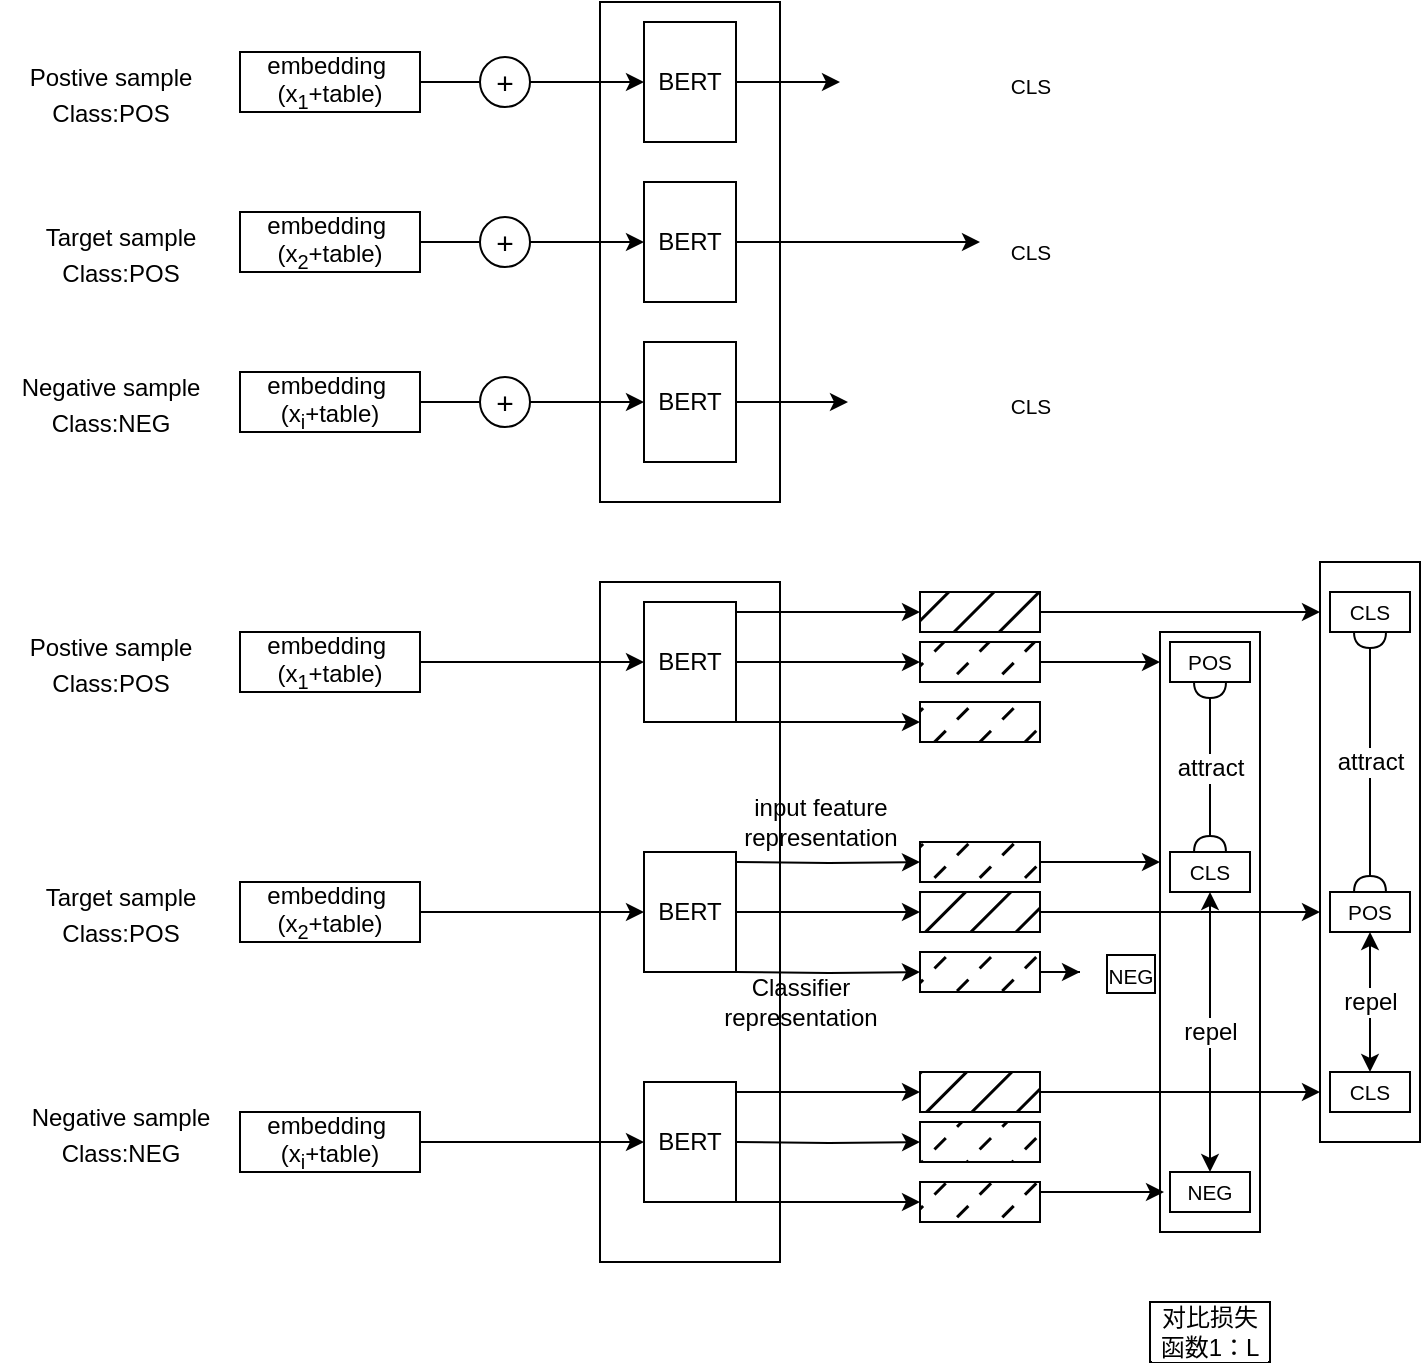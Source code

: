 <mxfile version="20.5.3" type="github">
  <diagram id="HOTYa_IRgpQ6V8Y0P6qF" name="第 1 页">
    <mxGraphModel dx="1848" dy="567" grid="1" gridSize="10" guides="1" tooltips="1" connect="1" arrows="1" fold="1" page="1" pageScale="1" pageWidth="827" pageHeight="1169" math="0" shadow="0">
      <root>
        <mxCell id="0" />
        <mxCell id="1" parent="0" />
        <mxCell id="Lm5TxfBAUC9yKeqR1tW2-134" value="" style="rounded=0;whiteSpace=wrap;html=1;labelBackgroundColor=#FFFFFF;labelBorderColor=default;fillStyle=auto;strokeWidth=1;fontFamily=Helvetica;fontSize=12;fillColor=#FFFFFF;" vertex="1" parent="1">
          <mxGeometry x="560" y="415" width="50" height="300" as="geometry" />
        </mxCell>
        <mxCell id="Lm5TxfBAUC9yKeqR1tW2-133" value="" style="rounded=0;whiteSpace=wrap;html=1;labelBackgroundColor=#FFFFFF;labelBorderColor=default;fillStyle=auto;strokeWidth=1;fontFamily=Helvetica;fontSize=12;fillColor=#FFFFFF;" vertex="1" parent="1">
          <mxGeometry x="640" y="380" width="50" height="290" as="geometry" />
        </mxCell>
        <mxCell id="Lm5TxfBAUC9yKeqR1tW2-1" value="" style="rounded=0;whiteSpace=wrap;html=1;" vertex="1" parent="1">
          <mxGeometry x="280" y="100" width="90" height="250" as="geometry" />
        </mxCell>
        <mxCell id="Lm5TxfBAUC9yKeqR1tW2-26" style="edgeStyle=orthogonalEdgeStyle;rounded=0;orthogonalLoop=1;jettySize=auto;html=1;exitX=1;exitY=0.5;exitDx=0;exitDy=0;fontFamily=Helvetica;fontSize=15;" edge="1" parent="1" source="Lm5TxfBAUC9yKeqR1tW2-3">
          <mxGeometry relative="1" as="geometry">
            <mxPoint x="400" y="140" as="targetPoint" />
          </mxGeometry>
        </mxCell>
        <mxCell id="Lm5TxfBAUC9yKeqR1tW2-3" value="BERT" style="rounded=0;whiteSpace=wrap;html=1;" vertex="1" parent="1">
          <mxGeometry x="302" y="110" width="46" height="60" as="geometry" />
        </mxCell>
        <mxCell id="Lm5TxfBAUC9yKeqR1tW2-24" style="edgeStyle=orthogonalEdgeStyle;rounded=0;orthogonalLoop=1;jettySize=auto;html=1;exitX=1;exitY=0.5;exitDx=0;exitDy=0;fontFamily=Helvetica;fontSize=15;entryX=0;entryY=0.417;entryDx=0;entryDy=0;entryPerimeter=0;" edge="1" parent="1" source="Lm5TxfBAUC9yKeqR1tW2-6" target="Lm5TxfBAUC9yKeqR1tW2-25">
          <mxGeometry relative="1" as="geometry">
            <mxPoint x="400" y="220" as="targetPoint" />
          </mxGeometry>
        </mxCell>
        <mxCell id="Lm5TxfBAUC9yKeqR1tW2-6" value="BERT" style="rounded=0;whiteSpace=wrap;html=1;" vertex="1" parent="1">
          <mxGeometry x="302" y="190" width="46" height="60" as="geometry" />
        </mxCell>
        <mxCell id="Lm5TxfBAUC9yKeqR1tW2-22" style="edgeStyle=orthogonalEdgeStyle;rounded=0;orthogonalLoop=1;jettySize=auto;html=1;exitX=1;exitY=0.5;exitDx=0;exitDy=0;fontFamily=Helvetica;fontSize=15;" edge="1" parent="1" source="Lm5TxfBAUC9yKeqR1tW2-7">
          <mxGeometry relative="1" as="geometry">
            <mxPoint x="404" y="300.0" as="targetPoint" />
          </mxGeometry>
        </mxCell>
        <mxCell id="Lm5TxfBAUC9yKeqR1tW2-7" value="BERT" style="rounded=0;whiteSpace=wrap;html=1;" vertex="1" parent="1">
          <mxGeometry x="302" y="270" width="46" height="60" as="geometry" />
        </mxCell>
        <mxCell id="Lm5TxfBAUC9yKeqR1tW2-13" style="edgeStyle=orthogonalEdgeStyle;rounded=0;orthogonalLoop=1;jettySize=auto;html=1;exitX=1;exitY=0.5;exitDx=0;exitDy=0;fontFamily=Helvetica;fontSize=12;startArrow=none;" edge="1" parent="1" source="Lm5TxfBAUC9yKeqR1tW2-16" target="Lm5TxfBAUC9yKeqR1tW2-3">
          <mxGeometry relative="1" as="geometry" />
        </mxCell>
        <mxCell id="Lm5TxfBAUC9yKeqR1tW2-8" value="embedding&amp;nbsp; (x&lt;sub&gt;1&lt;/sub&gt;+table)" style="rounded=0;whiteSpace=wrap;html=1;" vertex="1" parent="1">
          <mxGeometry x="100" y="125" width="90" height="30" as="geometry" />
        </mxCell>
        <mxCell id="Lm5TxfBAUC9yKeqR1tW2-14" style="edgeStyle=orthogonalEdgeStyle;rounded=0;orthogonalLoop=1;jettySize=auto;html=1;exitX=1;exitY=0.5;exitDx=0;exitDy=0;fontFamily=Helvetica;fontSize=12;startArrow=none;" edge="1" parent="1" source="Lm5TxfBAUC9yKeqR1tW2-18" target="Lm5TxfBAUC9yKeqR1tW2-6">
          <mxGeometry relative="1" as="geometry" />
        </mxCell>
        <mxCell id="Lm5TxfBAUC9yKeqR1tW2-11" value="embedding&amp;nbsp; (x&lt;sub&gt;2&lt;/sub&gt;+table)" style="rounded=0;whiteSpace=wrap;html=1;" vertex="1" parent="1">
          <mxGeometry x="100" y="205" width="90" height="30" as="geometry" />
        </mxCell>
        <mxCell id="Lm5TxfBAUC9yKeqR1tW2-12" value="embedding&amp;nbsp; (x&lt;sub&gt;i&lt;/sub&gt;+table)" style="rounded=0;whiteSpace=wrap;html=1;" vertex="1" parent="1">
          <mxGeometry x="100" y="285" width="90" height="30" as="geometry" />
        </mxCell>
        <mxCell id="Lm5TxfBAUC9yKeqR1tW2-16" value="&lt;font style=&quot;font-size: 15px;&quot;&gt;+&lt;/font&gt;" style="ellipse;whiteSpace=wrap;html=1;aspect=fixed;fontFamily=Helvetica;fontSize=12;" vertex="1" parent="1">
          <mxGeometry x="220" y="127.5" width="25" height="25" as="geometry" />
        </mxCell>
        <mxCell id="Lm5TxfBAUC9yKeqR1tW2-17" value="" style="edgeStyle=orthogonalEdgeStyle;rounded=0;orthogonalLoop=1;jettySize=auto;html=1;exitX=1;exitY=0.5;exitDx=0;exitDy=0;fontFamily=Helvetica;fontSize=12;endArrow=none;" edge="1" parent="1" source="Lm5TxfBAUC9yKeqR1tW2-8" target="Lm5TxfBAUC9yKeqR1tW2-16">
          <mxGeometry relative="1" as="geometry">
            <mxPoint x="190" y="140" as="sourcePoint" />
            <mxPoint x="302" y="140" as="targetPoint" />
          </mxGeometry>
        </mxCell>
        <mxCell id="Lm5TxfBAUC9yKeqR1tW2-18" value="&lt;font style=&quot;font-size: 15px;&quot;&gt;+&lt;/font&gt;" style="ellipse;whiteSpace=wrap;html=1;aspect=fixed;fontFamily=Helvetica;fontSize=12;" vertex="1" parent="1">
          <mxGeometry x="220" y="207.5" width="25" height="25" as="geometry" />
        </mxCell>
        <mxCell id="Lm5TxfBAUC9yKeqR1tW2-19" value="" style="edgeStyle=orthogonalEdgeStyle;rounded=0;orthogonalLoop=1;jettySize=auto;html=1;exitX=1;exitY=0.5;exitDx=0;exitDy=0;fontFamily=Helvetica;fontSize=12;endArrow=none;" edge="1" parent="1" source="Lm5TxfBAUC9yKeqR1tW2-11" target="Lm5TxfBAUC9yKeqR1tW2-18">
          <mxGeometry relative="1" as="geometry">
            <mxPoint x="190" y="220" as="sourcePoint" />
            <mxPoint x="302" y="220" as="targetPoint" />
          </mxGeometry>
        </mxCell>
        <mxCell id="Lm5TxfBAUC9yKeqR1tW2-28" style="edgeStyle=orthogonalEdgeStyle;rounded=0;orthogonalLoop=1;jettySize=auto;html=1;exitX=1;exitY=0.5;exitDx=0;exitDy=0;fontFamily=Helvetica;fontSize=15;" edge="1" parent="1" source="Lm5TxfBAUC9yKeqR1tW2-20" target="Lm5TxfBAUC9yKeqR1tW2-7">
          <mxGeometry relative="1" as="geometry" />
        </mxCell>
        <mxCell id="Lm5TxfBAUC9yKeqR1tW2-20" value="&lt;font style=&quot;font-size: 15px;&quot;&gt;+&lt;/font&gt;" style="ellipse;whiteSpace=wrap;html=1;aspect=fixed;fontFamily=Helvetica;fontSize=12;" vertex="1" parent="1">
          <mxGeometry x="220" y="287.5" width="25" height="25" as="geometry" />
        </mxCell>
        <mxCell id="Lm5TxfBAUC9yKeqR1tW2-21" value="" style="edgeStyle=orthogonalEdgeStyle;rounded=0;orthogonalLoop=1;jettySize=auto;html=1;exitX=1;exitY=0.5;exitDx=0;exitDy=0;fontFamily=Helvetica;fontSize=12;endArrow=none;" edge="1" parent="1" source="Lm5TxfBAUC9yKeqR1tW2-12" target="Lm5TxfBAUC9yKeqR1tW2-20">
          <mxGeometry relative="1" as="geometry">
            <mxPoint x="200" y="395" as="sourcePoint" />
            <mxPoint x="302" y="395" as="targetPoint" />
          </mxGeometry>
        </mxCell>
        <mxCell id="Lm5TxfBAUC9yKeqR1tW2-25" value="&lt;span style=&quot;font-size: 10.417px;&quot;&gt;CLS&lt;/span&gt;" style="text;html=1;align=center;verticalAlign=middle;resizable=0;points=[];autosize=1;strokeColor=none;fillColor=none;fontSize=15;fontFamily=Helvetica;" vertex="1" parent="1">
          <mxGeometry x="470" y="207.5" width="50" height="30" as="geometry" />
        </mxCell>
        <mxCell id="Lm5TxfBAUC9yKeqR1tW2-27" value="&lt;span style=&quot;font-size: 10.417px;&quot;&gt;CLS&lt;/span&gt;" style="text;html=1;align=center;verticalAlign=middle;resizable=0;points=[];autosize=1;strokeColor=none;fillColor=none;fontSize=15;fontFamily=Helvetica;" vertex="1" parent="1">
          <mxGeometry x="470" y="125" width="50" height="30" as="geometry" />
        </mxCell>
        <mxCell id="Lm5TxfBAUC9yKeqR1tW2-29" value="" style="rounded=0;whiteSpace=wrap;html=1;" vertex="1" parent="1">
          <mxGeometry x="280" y="390" width="90" height="340" as="geometry" />
        </mxCell>
        <mxCell id="Lm5TxfBAUC9yKeqR1tW2-62" style="edgeStyle=orthogonalEdgeStyle;rounded=0;orthogonalLoop=1;jettySize=auto;html=1;exitX=1;exitY=0.5;exitDx=0;exitDy=0;fontFamily=Helvetica;fontSize=12;startArrow=none;" edge="1" parent="1" source="Lm5TxfBAUC9yKeqR1tW2-83">
          <mxGeometry relative="1" as="geometry">
            <mxPoint x="560" y="430" as="targetPoint" />
          </mxGeometry>
        </mxCell>
        <mxCell id="Lm5TxfBAUC9yKeqR1tW2-81" style="edgeStyle=orthogonalEdgeStyle;rounded=0;orthogonalLoop=1;jettySize=auto;html=1;exitX=1;exitY=0;exitDx=0;exitDy=0;entryX=0;entryY=0.5;entryDx=0;entryDy=0;fontFamily=Helvetica;fontSize=12;" edge="1" parent="1" source="Lm5TxfBAUC9yKeqR1tW2-31" target="Lm5TxfBAUC9yKeqR1tW2-72">
          <mxGeometry relative="1" as="geometry">
            <Array as="points">
              <mxPoint x="348" y="405" />
            </Array>
          </mxGeometry>
        </mxCell>
        <mxCell id="Lm5TxfBAUC9yKeqR1tW2-85" style="edgeStyle=orthogonalEdgeStyle;rounded=0;orthogonalLoop=1;jettySize=auto;html=1;exitX=1;exitY=0.5;exitDx=0;exitDy=0;entryX=0;entryY=0.5;entryDx=0;entryDy=0;fontFamily=Helvetica;fontSize=12;" edge="1" parent="1" source="Lm5TxfBAUC9yKeqR1tW2-31" target="Lm5TxfBAUC9yKeqR1tW2-83">
          <mxGeometry relative="1" as="geometry" />
        </mxCell>
        <mxCell id="Lm5TxfBAUC9yKeqR1tW2-88" style="edgeStyle=orthogonalEdgeStyle;rounded=0;orthogonalLoop=1;jettySize=auto;html=1;exitX=1;exitY=1;exitDx=0;exitDy=0;entryX=0;entryY=0.5;entryDx=0;entryDy=0;fontFamily=Helvetica;fontSize=12;" edge="1" parent="1" source="Lm5TxfBAUC9yKeqR1tW2-31" target="Lm5TxfBAUC9yKeqR1tW2-86">
          <mxGeometry relative="1" as="geometry">
            <Array as="points">
              <mxPoint x="360" y="460" />
              <mxPoint x="360" y="460" />
            </Array>
          </mxGeometry>
        </mxCell>
        <mxCell id="Lm5TxfBAUC9yKeqR1tW2-31" value="BERT" style="rounded=0;whiteSpace=wrap;html=1;" vertex="1" parent="1">
          <mxGeometry x="302" y="400" width="46" height="60" as="geometry" />
        </mxCell>
        <mxCell id="Lm5TxfBAUC9yKeqR1tW2-33" value="BERT" style="rounded=0;whiteSpace=wrap;html=1;" vertex="1" parent="1">
          <mxGeometry x="302" y="525" width="46" height="60" as="geometry" />
        </mxCell>
        <mxCell id="Lm5TxfBAUC9yKeqR1tW2-35" value="BERT" style="rounded=0;whiteSpace=wrap;html=1;" vertex="1" parent="1">
          <mxGeometry x="302" y="640" width="46" height="60" as="geometry" />
        </mxCell>
        <mxCell id="Lm5TxfBAUC9yKeqR1tW2-51" style="edgeStyle=orthogonalEdgeStyle;rounded=0;orthogonalLoop=1;jettySize=auto;html=1;exitX=1;exitY=0.5;exitDx=0;exitDy=0;entryX=0;entryY=0.5;entryDx=0;entryDy=0;fontFamily=Helvetica;fontSize=15;" edge="1" parent="1" source="Lm5TxfBAUC9yKeqR1tW2-37" target="Lm5TxfBAUC9yKeqR1tW2-31">
          <mxGeometry relative="1" as="geometry" />
        </mxCell>
        <mxCell id="Lm5TxfBAUC9yKeqR1tW2-37" value="embedding&amp;nbsp; (x&lt;sub&gt;1&lt;/sub&gt;+table)" style="rounded=0;whiteSpace=wrap;html=1;" vertex="1" parent="1">
          <mxGeometry x="100" y="415" width="90" height="30" as="geometry" />
        </mxCell>
        <mxCell id="Lm5TxfBAUC9yKeqR1tW2-52" style="edgeStyle=orthogonalEdgeStyle;rounded=0;orthogonalLoop=1;jettySize=auto;html=1;exitX=1;exitY=0.5;exitDx=0;exitDy=0;entryX=0;entryY=0.5;entryDx=0;entryDy=0;fontFamily=Helvetica;fontSize=15;" edge="1" parent="1" source="Lm5TxfBAUC9yKeqR1tW2-39" target="Lm5TxfBAUC9yKeqR1tW2-33">
          <mxGeometry relative="1" as="geometry" />
        </mxCell>
        <mxCell id="Lm5TxfBAUC9yKeqR1tW2-39" value="embedding&amp;nbsp; (x&lt;sub&gt;2&lt;/sub&gt;+table)" style="rounded=0;whiteSpace=wrap;html=1;" vertex="1" parent="1">
          <mxGeometry x="100" y="540" width="90" height="30" as="geometry" />
        </mxCell>
        <mxCell id="Lm5TxfBAUC9yKeqR1tW2-53" style="edgeStyle=orthogonalEdgeStyle;rounded=0;orthogonalLoop=1;jettySize=auto;html=1;exitX=1;exitY=0.5;exitDx=0;exitDy=0;entryX=0;entryY=0.5;entryDx=0;entryDy=0;fontFamily=Helvetica;fontSize=15;" edge="1" parent="1" source="Lm5TxfBAUC9yKeqR1tW2-40" target="Lm5TxfBAUC9yKeqR1tW2-35">
          <mxGeometry relative="1" as="geometry" />
        </mxCell>
        <mxCell id="Lm5TxfBAUC9yKeqR1tW2-40" value="embedding&amp;nbsp; (x&lt;sub&gt;i&lt;/sub&gt;+table)" style="rounded=0;whiteSpace=wrap;html=1;" vertex="1" parent="1">
          <mxGeometry x="100" y="655" width="90" height="30" as="geometry" />
        </mxCell>
        <mxCell id="Lm5TxfBAUC9yKeqR1tW2-54" value="&lt;font style=&quot;font-size: 12px;&quot;&gt;Target sample&lt;br&gt;Class:POS&lt;/font&gt;" style="text;html=1;align=center;verticalAlign=middle;resizable=0;points=[];autosize=1;strokeColor=none;fillColor=none;fontSize=15;fontFamily=Helvetica;" vertex="1" parent="1">
          <mxGeometry x="-10" y="530" width="100" height="50" as="geometry" />
        </mxCell>
        <mxCell id="Lm5TxfBAUC9yKeqR1tW2-55" value="&lt;font style=&quot;font-size: 12px;&quot;&gt;Negative sample&lt;br&gt;Class:NEG&lt;/font&gt;" style="text;html=1;align=center;verticalAlign=middle;resizable=0;points=[];autosize=1;strokeColor=none;fillColor=none;fontSize=15;fontFamily=Helvetica;" vertex="1" parent="1">
          <mxGeometry x="-15" y="640" width="110" height="50" as="geometry" />
        </mxCell>
        <mxCell id="Lm5TxfBAUC9yKeqR1tW2-56" value="&lt;font style=&quot;font-size: 12px;&quot;&gt;Postive sample&lt;br&gt;Class:POS&lt;/font&gt;" style="text;html=1;align=center;verticalAlign=middle;resizable=0;points=[];autosize=1;strokeColor=none;fillColor=none;fontSize=15;fontFamily=Helvetica;" vertex="1" parent="1">
          <mxGeometry x="-15" y="405" width="100" height="50" as="geometry" />
        </mxCell>
        <mxCell id="Lm5TxfBAUC9yKeqR1tW2-57" value="&lt;font style=&quot;font-size: 12px;&quot;&gt;Target sample&lt;br&gt;Class:POS&lt;/font&gt;" style="text;html=1;align=center;verticalAlign=middle;resizable=0;points=[];autosize=1;strokeColor=none;fillColor=none;fontSize=15;fontFamily=Helvetica;" vertex="1" parent="1">
          <mxGeometry x="-10" y="200" width="100" height="50" as="geometry" />
        </mxCell>
        <mxCell id="Lm5TxfBAUC9yKeqR1tW2-58" value="&lt;font style=&quot;font-size: 12px;&quot;&gt;Postive sample&lt;br&gt;Class:POS&lt;/font&gt;" style="text;html=1;align=center;verticalAlign=middle;resizable=0;points=[];autosize=1;strokeColor=none;fillColor=none;fontSize=15;fontFamily=Helvetica;" vertex="1" parent="1">
          <mxGeometry x="-15" y="120" width="100" height="50" as="geometry" />
        </mxCell>
        <mxCell id="Lm5TxfBAUC9yKeqR1tW2-59" value="&lt;font style=&quot;font-size: 12px;&quot;&gt;Negative sample&lt;br&gt;Class:NEG&lt;/font&gt;" style="text;html=1;align=center;verticalAlign=middle;resizable=0;points=[];autosize=1;strokeColor=none;fillColor=none;fontSize=15;fontFamily=Helvetica;" vertex="1" parent="1">
          <mxGeometry x="-20" y="275" width="110" height="50" as="geometry" />
        </mxCell>
        <mxCell id="Lm5TxfBAUC9yKeqR1tW2-71" value="&lt;span style=&quot;font-size: 10.417px;&quot;&gt;CLS&lt;/span&gt;" style="text;html=1;align=center;verticalAlign=middle;resizable=0;points=[];autosize=1;strokeColor=none;fillColor=none;fontSize=15;fontFamily=Helvetica;" vertex="1" parent="1">
          <mxGeometry x="470" y="285" width="50" height="30" as="geometry" />
        </mxCell>
        <mxCell id="Lm5TxfBAUC9yKeqR1tW2-82" style="edgeStyle=orthogonalEdgeStyle;rounded=0;orthogonalLoop=1;jettySize=auto;html=1;exitX=1;exitY=0.5;exitDx=0;exitDy=0;fontFamily=Helvetica;fontSize=12;" edge="1" parent="1" source="Lm5TxfBAUC9yKeqR1tW2-72">
          <mxGeometry relative="1" as="geometry">
            <mxPoint x="640.0" y="405" as="targetPoint" />
          </mxGeometry>
        </mxCell>
        <mxCell id="Lm5TxfBAUC9yKeqR1tW2-72" value="" style="rounded=0;whiteSpace=wrap;html=1;labelBackgroundColor=#FFFFFF;strokeWidth=1;fontFamily=Helvetica;fontSize=12;fillStyle=hatch;fillColor=#000000;" vertex="1" parent="1">
          <mxGeometry x="440" y="395" width="60" height="20" as="geometry" />
        </mxCell>
        <mxCell id="Lm5TxfBAUC9yKeqR1tW2-83" value="" style="rounded=0;whiteSpace=wrap;html=1;labelBackgroundColor=#FFFFFF;strokeWidth=1;fontFamily=Helvetica;fontSize=12;fillStyle=dashed;fillColor=#000000;" vertex="1" parent="1">
          <mxGeometry x="440" y="420" width="60" height="20" as="geometry" />
        </mxCell>
        <mxCell id="Lm5TxfBAUC9yKeqR1tW2-86" value="" style="rounded=0;whiteSpace=wrap;html=1;labelBackgroundColor=#FFFFFF;strokeWidth=1;fontFamily=Helvetica;fontSize=12;fillStyle=dashed;fillColor=#000000;" vertex="1" parent="1">
          <mxGeometry x="440" y="450" width="60" height="20" as="geometry" />
        </mxCell>
        <mxCell id="Lm5TxfBAUC9yKeqR1tW2-97" style="edgeStyle=orthogonalEdgeStyle;rounded=0;orthogonalLoop=1;jettySize=auto;html=1;exitX=1;exitY=0.5;exitDx=0;exitDy=0;entryX=0;entryY=0.5;entryDx=0;entryDy=0;fontFamily=Helvetica;fontSize=12;" edge="1" parent="1" target="Lm5TxfBAUC9yKeqR1tW2-98">
          <mxGeometry relative="1" as="geometry">
            <mxPoint x="348" y="530" as="sourcePoint" />
          </mxGeometry>
        </mxCell>
        <mxCell id="Lm5TxfBAUC9yKeqR1tW2-129" style="edgeStyle=orthogonalEdgeStyle;rounded=0;orthogonalLoop=1;jettySize=auto;html=1;exitX=1;exitY=0.5;exitDx=0;exitDy=0;fontFamily=Helvetica;fontSize=12;" edge="1" parent="1" source="Lm5TxfBAUC9yKeqR1tW2-98">
          <mxGeometry relative="1" as="geometry">
            <mxPoint x="560" y="530" as="targetPoint" />
          </mxGeometry>
        </mxCell>
        <mxCell id="Lm5TxfBAUC9yKeqR1tW2-98" value="" style="rounded=0;whiteSpace=wrap;html=1;labelBackgroundColor=#FFFFFF;strokeWidth=1;fontFamily=Helvetica;fontSize=12;fillStyle=dashed;fillColor=#000000;" vertex="1" parent="1">
          <mxGeometry x="440" y="520" width="60" height="20" as="geometry" />
        </mxCell>
        <mxCell id="Lm5TxfBAUC9yKeqR1tW2-99" value="&lt;span style=&quot;font-size: 10.417px;&quot;&gt;=&lt;/span&gt;" style="text;html=1;align=center;verticalAlign=middle;resizable=0;points=[];autosize=1;strokeColor=none;fillColor=none;fontSize=15;fontFamily=Helvetica;labelBorderColor=none;" vertex="1" parent="1">
          <mxGeometry x="570" y="515" width="30" height="30" as="geometry" />
        </mxCell>
        <mxCell id="Lm5TxfBAUC9yKeqR1tW2-100" style="edgeStyle=orthogonalEdgeStyle;rounded=0;orthogonalLoop=1;jettySize=auto;html=1;exitX=1;exitY=0;exitDx=0;exitDy=0;entryX=0;entryY=0.5;entryDx=0;entryDy=0;fontFamily=Helvetica;fontSize=12;" edge="1" parent="1" target="Lm5TxfBAUC9yKeqR1tW2-103">
          <mxGeometry relative="1" as="geometry">
            <mxPoint x="348" y="550.0" as="sourcePoint" />
            <Array as="points">
              <mxPoint x="348" y="555" />
            </Array>
          </mxGeometry>
        </mxCell>
        <mxCell id="Lm5TxfBAUC9yKeqR1tW2-103" value="" style="rounded=0;whiteSpace=wrap;html=1;labelBackgroundColor=#FFFFFF;strokeWidth=1;fontFamily=Helvetica;fontSize=12;fillStyle=hatch;fillColor=#000000;" vertex="1" parent="1">
          <mxGeometry x="440" y="545" width="60" height="20" as="geometry" />
        </mxCell>
        <mxCell id="Lm5TxfBAUC9yKeqR1tW2-109" style="edgeStyle=orthogonalEdgeStyle;rounded=0;orthogonalLoop=1;jettySize=auto;html=1;exitX=1;exitY=0.5;exitDx=0;exitDy=0;entryX=0;entryY=0.5;entryDx=0;entryDy=0;fontFamily=Helvetica;fontSize=12;" edge="1" parent="1" target="Lm5TxfBAUC9yKeqR1tW2-110">
          <mxGeometry relative="1" as="geometry">
            <mxPoint x="348" y="585" as="sourcePoint" />
          </mxGeometry>
        </mxCell>
        <mxCell id="Lm5TxfBAUC9yKeqR1tW2-146" value="attract" style="edgeStyle=orthogonalEdgeStyle;rounded=0;orthogonalLoop=1;jettySize=auto;html=1;exitX=0.5;exitY=1;exitDx=0;exitDy=0;entryX=0.5;entryY=0;entryDx=0;entryDy=0;fontFamily=Helvetica;fontSize=12;endArrow=halfCircle;endFill=0;startArrow=halfCircle;startFill=0;" edge="1" parent="1" source="Lm5TxfBAUC9yKeqR1tW2-138" target="Lm5TxfBAUC9yKeqR1tW2-141">
          <mxGeometry relative="1" as="geometry" />
        </mxCell>
        <mxCell id="Lm5TxfBAUC9yKeqR1tW2-138" value="&lt;span style=&quot;font-size: 10.417px;&quot;&gt;POS&lt;/span&gt;" style="rounded=0;whiteSpace=wrap;html=1;labelBackgroundColor=#FFFFFF;labelBorderColor=none;fillStyle=auto;strokeWidth=1;fontFamily=Helvetica;fontSize=12;fillColor=#FFFFFF;" vertex="1" parent="1">
          <mxGeometry x="565" y="420" width="40" height="20" as="geometry" />
        </mxCell>
        <mxCell id="Lm5TxfBAUC9yKeqR1tW2-132" style="edgeStyle=orthogonalEdgeStyle;rounded=0;orthogonalLoop=1;jettySize=auto;html=1;exitX=1;exitY=0.5;exitDx=0;exitDy=0;fontFamily=Helvetica;fontSize=12;" edge="1" parent="1" source="Lm5TxfBAUC9yKeqR1tW2-110" target="Lm5TxfBAUC9yKeqR1tW2-111">
          <mxGeometry relative="1" as="geometry" />
        </mxCell>
        <mxCell id="Lm5TxfBAUC9yKeqR1tW2-110" value="" style="rounded=0;whiteSpace=wrap;html=1;labelBackgroundColor=#FFFFFF;strokeWidth=1;fontFamily=Helvetica;fontSize=12;fillStyle=dashed;fillColor=#000000;" vertex="1" parent="1">
          <mxGeometry x="440" y="575" width="60" height="20" as="geometry" />
        </mxCell>
        <mxCell id="Lm5TxfBAUC9yKeqR1tW2-111" value="&lt;span style=&quot;font-size: 10.417px; background-color: rgb(255, 255, 255);&quot;&gt;NEG&lt;/span&gt;" style="text;html=1;align=center;verticalAlign=middle;resizable=0;points=[];autosize=1;fontSize=15;fontFamily=Helvetica;strokeWidth=2;labelBorderColor=default;" vertex="1" parent="1">
          <mxGeometry x="520" y="570" width="50" height="30" as="geometry" />
        </mxCell>
        <mxCell id="Lm5TxfBAUC9yKeqR1tW2-116" style="edgeStyle=orthogonalEdgeStyle;rounded=0;orthogonalLoop=1;jettySize=auto;html=1;exitX=1;exitY=0;exitDx=0;exitDy=0;entryX=0;entryY=0.5;entryDx=0;entryDy=0;fontFamily=Helvetica;fontSize=12;" edge="1" parent="1" target="Lm5TxfBAUC9yKeqR1tW2-119">
          <mxGeometry relative="1" as="geometry">
            <mxPoint x="348" y="640.0" as="sourcePoint" />
            <Array as="points">
              <mxPoint x="348" y="645" />
            </Array>
          </mxGeometry>
        </mxCell>
        <mxCell id="Lm5TxfBAUC9yKeqR1tW2-119" value="" style="rounded=0;whiteSpace=wrap;html=1;labelBackgroundColor=#FFFFFF;strokeWidth=1;fontFamily=Helvetica;fontSize=12;fillStyle=hatch;fillColor=#000000;" vertex="1" parent="1">
          <mxGeometry x="440" y="635" width="60" height="20" as="geometry" />
        </mxCell>
        <mxCell id="Lm5TxfBAUC9yKeqR1tW2-121" style="edgeStyle=orthogonalEdgeStyle;rounded=0;orthogonalLoop=1;jettySize=auto;html=1;exitX=1;exitY=0.5;exitDx=0;exitDy=0;entryX=0;entryY=0.5;entryDx=0;entryDy=0;fontFamily=Helvetica;fontSize=12;" edge="1" parent="1" target="Lm5TxfBAUC9yKeqR1tW2-123">
          <mxGeometry relative="1" as="geometry">
            <mxPoint x="348" y="670" as="sourcePoint" />
          </mxGeometry>
        </mxCell>
        <mxCell id="Lm5TxfBAUC9yKeqR1tW2-122" style="edgeStyle=orthogonalEdgeStyle;rounded=0;orthogonalLoop=1;jettySize=auto;html=1;exitX=1;exitY=1;exitDx=0;exitDy=0;entryX=0;entryY=0.5;entryDx=0;entryDy=0;fontFamily=Helvetica;fontSize=12;" edge="1" parent="1" target="Lm5TxfBAUC9yKeqR1tW2-124">
          <mxGeometry relative="1" as="geometry">
            <mxPoint x="348" y="700" as="sourcePoint" />
            <Array as="points">
              <mxPoint x="360" y="700" />
              <mxPoint x="360" y="700" />
            </Array>
          </mxGeometry>
        </mxCell>
        <mxCell id="Lm5TxfBAUC9yKeqR1tW2-123" value="" style="rounded=0;whiteSpace=wrap;html=1;labelBackgroundColor=#FFFFFF;strokeWidth=1;fontFamily=Helvetica;fontSize=12;fillStyle=dashed;fillColor=#000000;" vertex="1" parent="1">
          <mxGeometry x="440" y="660" width="60" height="20" as="geometry" />
        </mxCell>
        <mxCell id="Lm5TxfBAUC9yKeqR1tW2-127" style="edgeStyle=orthogonalEdgeStyle;rounded=0;orthogonalLoop=1;jettySize=auto;html=1;exitX=1;exitY=0.25;exitDx=0;exitDy=0;entryX=0.04;entryY=0.502;entryDx=0;entryDy=0;entryPerimeter=0;fontFamily=Helvetica;fontSize=12;" edge="1" parent="1" source="Lm5TxfBAUC9yKeqR1tW2-124">
          <mxGeometry relative="1" as="geometry">
            <mxPoint x="562" y="695.06" as="targetPoint" />
          </mxGeometry>
        </mxCell>
        <mxCell id="Lm5TxfBAUC9yKeqR1tW2-124" value="" style="rounded=0;whiteSpace=wrap;html=1;labelBackgroundColor=#FFFFFF;strokeWidth=1;fontFamily=Helvetica;fontSize=12;fillStyle=dashed;fillColor=#000000;" vertex="1" parent="1">
          <mxGeometry x="440" y="690" width="60" height="20" as="geometry" />
        </mxCell>
        <mxCell id="Lm5TxfBAUC9yKeqR1tW2-149" value="repel" style="edgeStyle=orthogonalEdgeStyle;rounded=0;orthogonalLoop=1;jettySize=auto;html=1;exitX=0.5;exitY=1;exitDx=0;exitDy=0;entryX=0.5;entryY=0;entryDx=0;entryDy=0;fontFamily=Helvetica;fontSize=12;startArrow=classic;startFill=1;endArrow=classic;endFill=1;" edge="1" parent="1" source="Lm5TxfBAUC9yKeqR1tW2-140" target="Lm5TxfBAUC9yKeqR1tW2-143">
          <mxGeometry relative="1" as="geometry" />
        </mxCell>
        <mxCell id="Lm5TxfBAUC9yKeqR1tW2-140" value="&lt;span style=&quot;font-size: 10.417px;&quot;&gt;POS&lt;/span&gt;" style="rounded=0;whiteSpace=wrap;html=1;labelBackgroundColor=#FFFFFF;labelBorderColor=none;fillStyle=auto;strokeWidth=1;fontFamily=Helvetica;fontSize=12;fillColor=#FFFFFF;" vertex="1" parent="1">
          <mxGeometry x="645" y="545" width="40" height="20" as="geometry" />
        </mxCell>
        <mxCell id="Lm5TxfBAUC9yKeqR1tW2-147" value="repel" style="edgeStyle=orthogonalEdgeStyle;rounded=0;orthogonalLoop=1;jettySize=auto;html=1;exitX=0.5;exitY=1;exitDx=0;exitDy=0;entryX=0.5;entryY=0;entryDx=0;entryDy=0;fontFamily=Helvetica;fontSize=12;startArrow=classic;startFill=1;endArrow=classic;endFill=1;" edge="1" parent="1" source="Lm5TxfBAUC9yKeqR1tW2-141" target="Lm5TxfBAUC9yKeqR1tW2-145">
          <mxGeometry relative="1" as="geometry" />
        </mxCell>
        <mxCell id="Lm5TxfBAUC9yKeqR1tW2-141" value="&lt;span style=&quot;font-size: 10.417px;&quot;&gt;CLS&lt;/span&gt;" style="rounded=0;whiteSpace=wrap;html=1;labelBackgroundColor=#FFFFFF;labelBorderColor=none;fillStyle=auto;strokeWidth=1;fontFamily=Helvetica;fontSize=12;fillColor=#FFFFFF;" vertex="1" parent="1">
          <mxGeometry x="565" y="525" width="40" height="20" as="geometry" />
        </mxCell>
        <mxCell id="Lm5TxfBAUC9yKeqR1tW2-150" value="attract" style="edgeStyle=orthogonalEdgeStyle;rounded=0;orthogonalLoop=1;jettySize=auto;html=1;exitX=0.5;exitY=1;exitDx=0;exitDy=0;entryX=0.5;entryY=0;entryDx=0;entryDy=0;fontFamily=Helvetica;fontSize=12;startArrow=halfCircle;startFill=0;endArrow=halfCircle;endFill=0;" edge="1" parent="1" source="Lm5TxfBAUC9yKeqR1tW2-142" target="Lm5TxfBAUC9yKeqR1tW2-140">
          <mxGeometry relative="1" as="geometry" />
        </mxCell>
        <mxCell id="Lm5TxfBAUC9yKeqR1tW2-142" value="&lt;span style=&quot;font-size: 10.417px;&quot;&gt;CLS&lt;/span&gt;" style="rounded=0;whiteSpace=wrap;html=1;labelBackgroundColor=#FFFFFF;labelBorderColor=none;fillStyle=auto;strokeWidth=1;fontFamily=Helvetica;fontSize=12;fillColor=#FFFFFF;" vertex="1" parent="1">
          <mxGeometry x="645" y="395" width="40" height="20" as="geometry" />
        </mxCell>
        <mxCell id="Lm5TxfBAUC9yKeqR1tW2-143" value="&lt;span style=&quot;font-size: 10.417px;&quot;&gt;CLS&lt;/span&gt;" style="rounded=0;whiteSpace=wrap;html=1;labelBackgroundColor=#FFFFFF;labelBorderColor=none;fillStyle=auto;strokeWidth=1;fontFamily=Helvetica;fontSize=12;fillColor=#FFFFFF;" vertex="1" parent="1">
          <mxGeometry x="645" y="635" width="40" height="20" as="geometry" />
        </mxCell>
        <mxCell id="Lm5TxfBAUC9yKeqR1tW2-145" value="&lt;span style=&quot;font-size: 10.417px;&quot;&gt;NEG&lt;/span&gt;" style="rounded=0;whiteSpace=wrap;html=1;labelBackgroundColor=#FFFFFF;labelBorderColor=none;fillStyle=auto;strokeWidth=1;fontFamily=Helvetica;fontSize=12;fillColor=#FFFFFF;" vertex="1" parent="1">
          <mxGeometry x="565" y="685" width="40" height="20" as="geometry" />
        </mxCell>
        <mxCell id="Lm5TxfBAUC9yKeqR1tW2-151" value="input feature&lt;br&gt;representation" style="text;html=1;align=center;verticalAlign=middle;resizable=0;points=[];autosize=1;strokeColor=none;fillColor=none;fontSize=12;fontFamily=Helvetica;" vertex="1" parent="1">
          <mxGeometry x="340" y="490" width="100" height="40" as="geometry" />
        </mxCell>
        <mxCell id="Lm5TxfBAUC9yKeqR1tW2-152" value="Classifier&lt;br&gt;representation" style="text;html=1;align=center;verticalAlign=middle;resizable=0;points=[];autosize=1;strokeColor=none;fillColor=none;fontSize=12;fontFamily=Helvetica;" vertex="1" parent="1">
          <mxGeometry x="330" y="580" width="100" height="40" as="geometry" />
        </mxCell>
        <mxCell id="Lm5TxfBAUC9yKeqR1tW2-131" style="edgeStyle=orthogonalEdgeStyle;rounded=0;orthogonalLoop=1;jettySize=auto;html=1;exitX=1;exitY=0.5;exitDx=0;exitDy=0;fontFamily=Helvetica;fontSize=12;" edge="1" parent="1" source="Lm5TxfBAUC9yKeqR1tW2-103">
          <mxGeometry relative="1" as="geometry">
            <mxPoint x="640.0" y="555" as="targetPoint" />
          </mxGeometry>
        </mxCell>
        <mxCell id="Lm5TxfBAUC9yKeqR1tW2-118" style="edgeStyle=orthogonalEdgeStyle;rounded=0;orthogonalLoop=1;jettySize=auto;html=1;exitX=1;exitY=0.5;exitDx=0;exitDy=0;fontFamily=Helvetica;fontSize=12;" edge="1" parent="1" source="Lm5TxfBAUC9yKeqR1tW2-119">
          <mxGeometry relative="1" as="geometry">
            <mxPoint x="640.0" y="645.0" as="targetPoint" />
          </mxGeometry>
        </mxCell>
        <mxCell id="Lm5TxfBAUC9yKeqR1tW2-153" value="对比损失函数1：L" style="rounded=0;whiteSpace=wrap;html=1;labelBackgroundColor=#FFFFFF;labelBorderColor=none;fillStyle=auto;strokeWidth=1;fontFamily=Helvetica;fontSize=12;fillColor=#FFFFFF;" vertex="1" parent="1">
          <mxGeometry x="555" y="750" width="60" height="30" as="geometry" />
        </mxCell>
      </root>
    </mxGraphModel>
  </diagram>
</mxfile>

